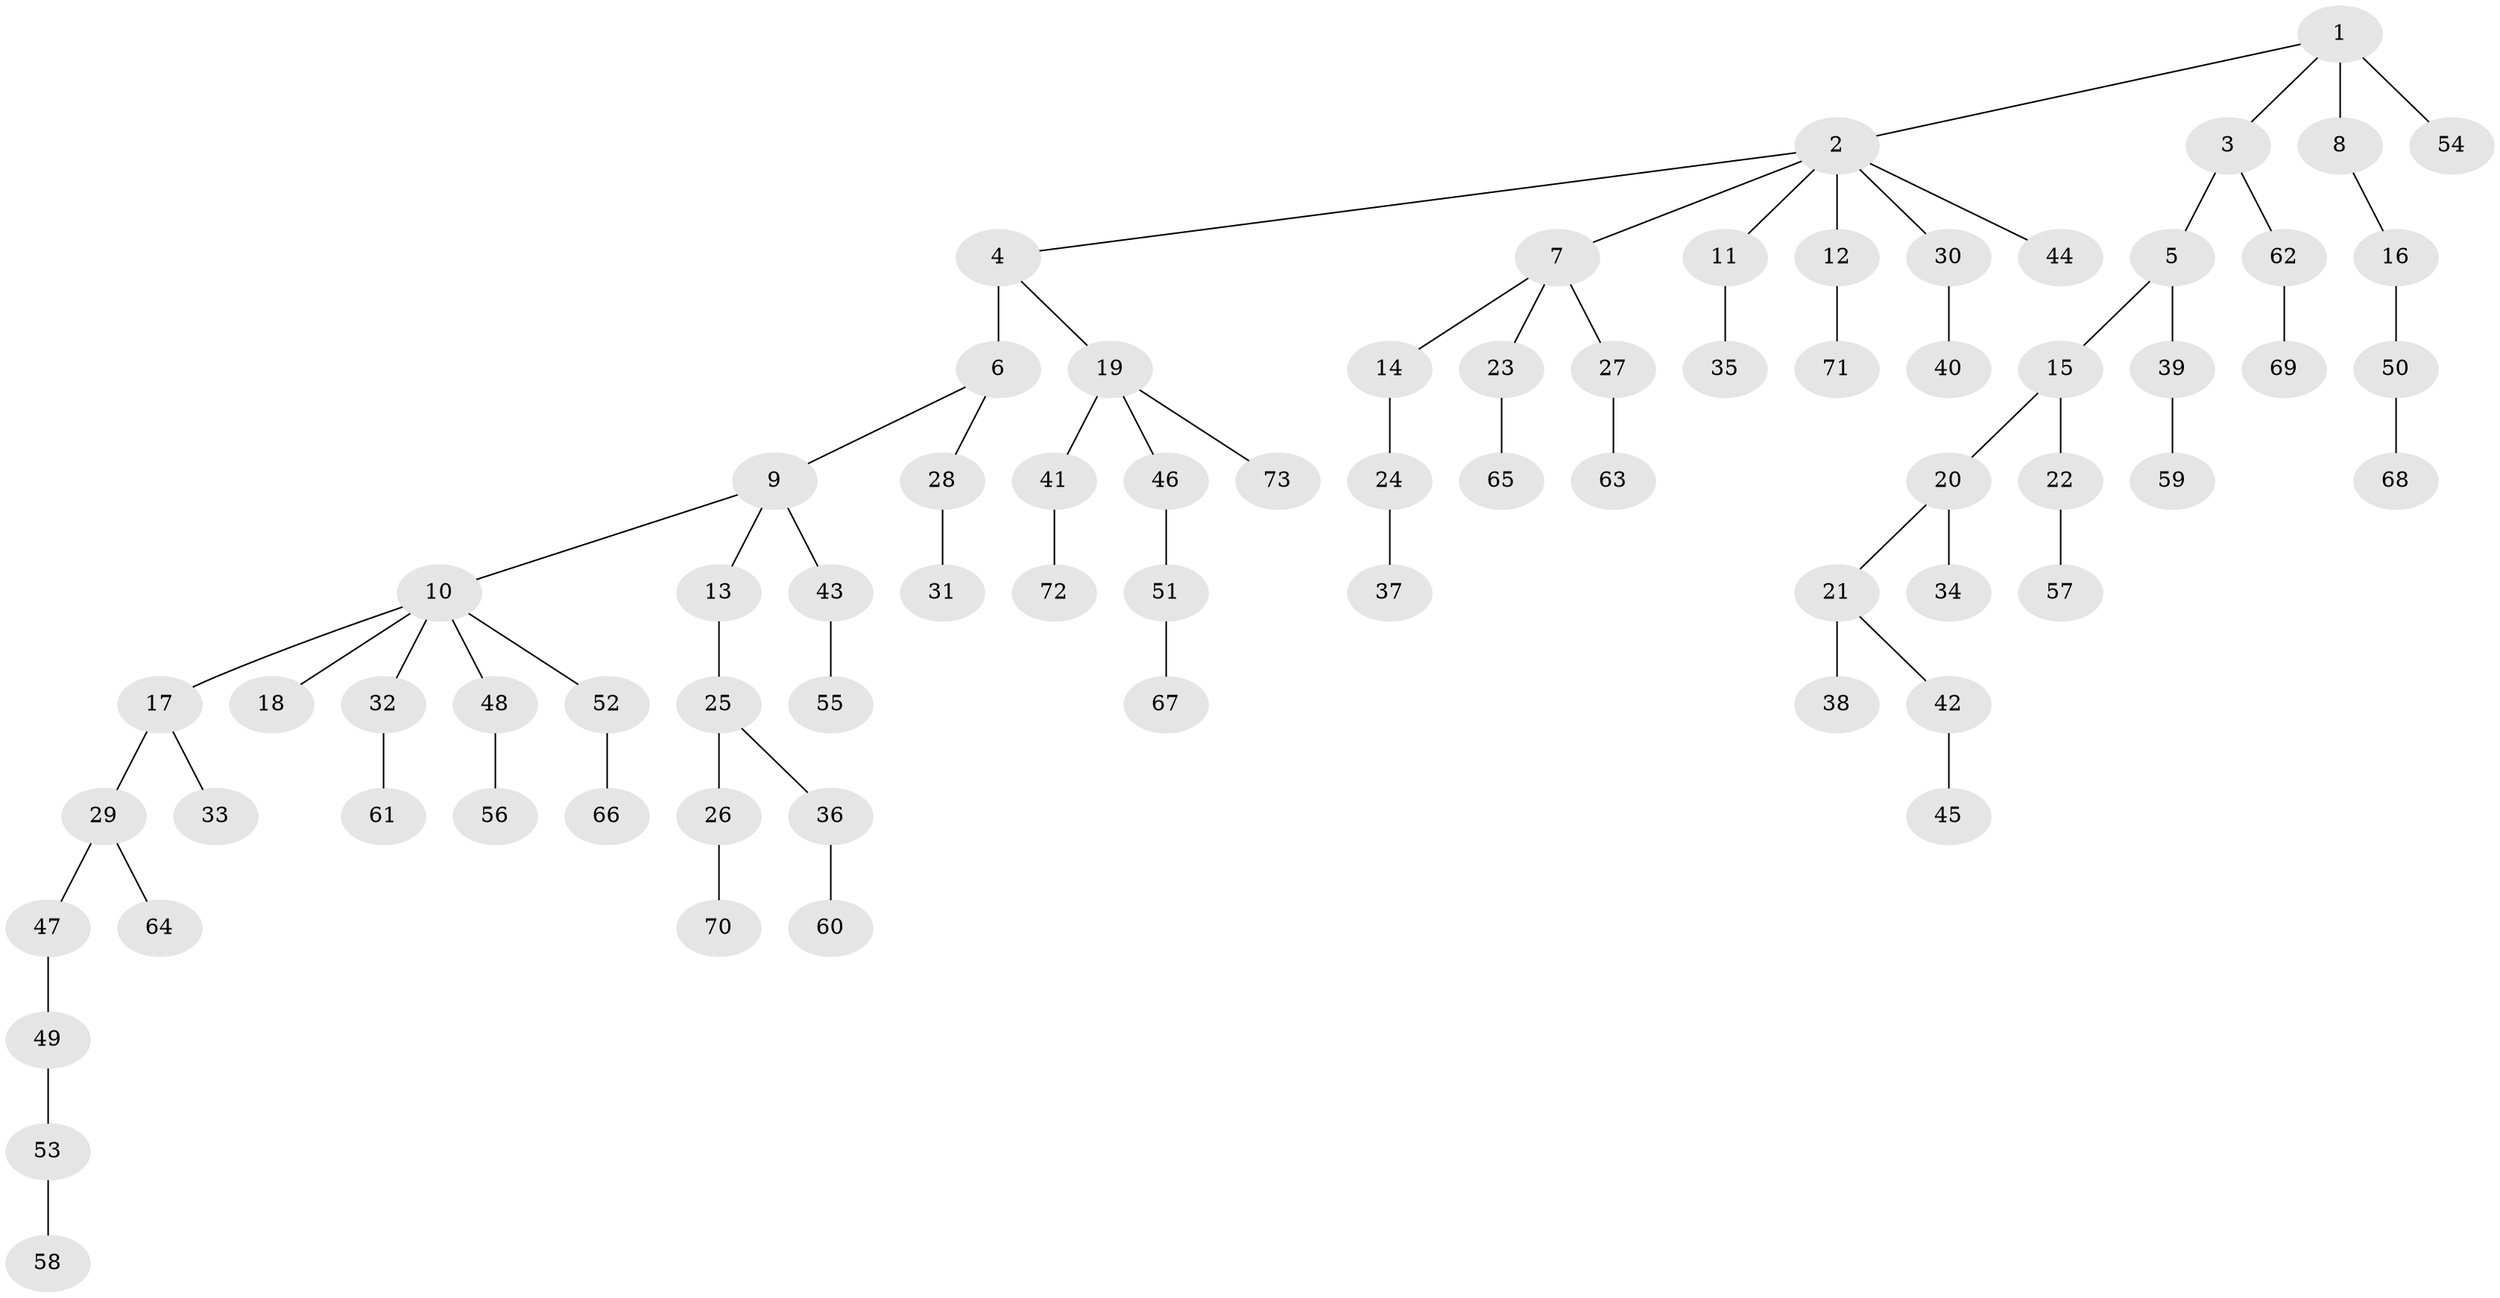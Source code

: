 // original degree distribution, {4: 0.04827586206896552, 7: 0.013793103448275862, 6: 0.013793103448275862, 2: 0.2620689655172414, 3: 0.1724137931034483, 5: 0.020689655172413793, 1: 0.4689655172413793}
// Generated by graph-tools (version 1.1) at 2025/36/03/09/25 02:36:32]
// undirected, 73 vertices, 72 edges
graph export_dot {
graph [start="1"]
  node [color=gray90,style=filled];
  1;
  2;
  3;
  4;
  5;
  6;
  7;
  8;
  9;
  10;
  11;
  12;
  13;
  14;
  15;
  16;
  17;
  18;
  19;
  20;
  21;
  22;
  23;
  24;
  25;
  26;
  27;
  28;
  29;
  30;
  31;
  32;
  33;
  34;
  35;
  36;
  37;
  38;
  39;
  40;
  41;
  42;
  43;
  44;
  45;
  46;
  47;
  48;
  49;
  50;
  51;
  52;
  53;
  54;
  55;
  56;
  57;
  58;
  59;
  60;
  61;
  62;
  63;
  64;
  65;
  66;
  67;
  68;
  69;
  70;
  71;
  72;
  73;
  1 -- 2 [weight=1.0];
  1 -- 3 [weight=1.0];
  1 -- 8 [weight=2.0];
  1 -- 54 [weight=1.0];
  2 -- 4 [weight=1.0];
  2 -- 7 [weight=1.0];
  2 -- 11 [weight=1.0];
  2 -- 12 [weight=2.0];
  2 -- 30 [weight=1.0];
  2 -- 44 [weight=1.0];
  3 -- 5 [weight=1.0];
  3 -- 62 [weight=1.0];
  4 -- 6 [weight=3.0];
  4 -- 19 [weight=1.0];
  5 -- 15 [weight=1.0];
  5 -- 39 [weight=1.0];
  6 -- 9 [weight=1.0];
  6 -- 28 [weight=1.0];
  7 -- 14 [weight=1.0];
  7 -- 23 [weight=1.0];
  7 -- 27 [weight=1.0];
  8 -- 16 [weight=1.0];
  9 -- 10 [weight=1.0];
  9 -- 13 [weight=1.0];
  9 -- 43 [weight=1.0];
  10 -- 17 [weight=1.0];
  10 -- 18 [weight=1.0];
  10 -- 32 [weight=1.0];
  10 -- 48 [weight=1.0];
  10 -- 52 [weight=1.0];
  11 -- 35 [weight=1.0];
  12 -- 71 [weight=1.0];
  13 -- 25 [weight=1.0];
  14 -- 24 [weight=1.0];
  15 -- 20 [weight=1.0];
  15 -- 22 [weight=2.0];
  16 -- 50 [weight=1.0];
  17 -- 29 [weight=1.0];
  17 -- 33 [weight=1.0];
  19 -- 41 [weight=1.0];
  19 -- 46 [weight=1.0];
  19 -- 73 [weight=1.0];
  20 -- 21 [weight=1.0];
  20 -- 34 [weight=1.0];
  21 -- 38 [weight=2.0];
  21 -- 42 [weight=1.0];
  22 -- 57 [weight=1.0];
  23 -- 65 [weight=1.0];
  24 -- 37 [weight=1.0];
  25 -- 26 [weight=1.0];
  25 -- 36 [weight=1.0];
  26 -- 70 [weight=1.0];
  27 -- 63 [weight=1.0];
  28 -- 31 [weight=1.0];
  29 -- 47 [weight=1.0];
  29 -- 64 [weight=1.0];
  30 -- 40 [weight=2.0];
  32 -- 61 [weight=1.0];
  36 -- 60 [weight=1.0];
  39 -- 59 [weight=1.0];
  41 -- 72 [weight=1.0];
  42 -- 45 [weight=2.0];
  43 -- 55 [weight=1.0];
  46 -- 51 [weight=1.0];
  47 -- 49 [weight=2.0];
  48 -- 56 [weight=1.0];
  49 -- 53 [weight=1.0];
  50 -- 68 [weight=1.0];
  51 -- 67 [weight=1.0];
  52 -- 66 [weight=1.0];
  53 -- 58 [weight=2.0];
  62 -- 69 [weight=1.0];
}
